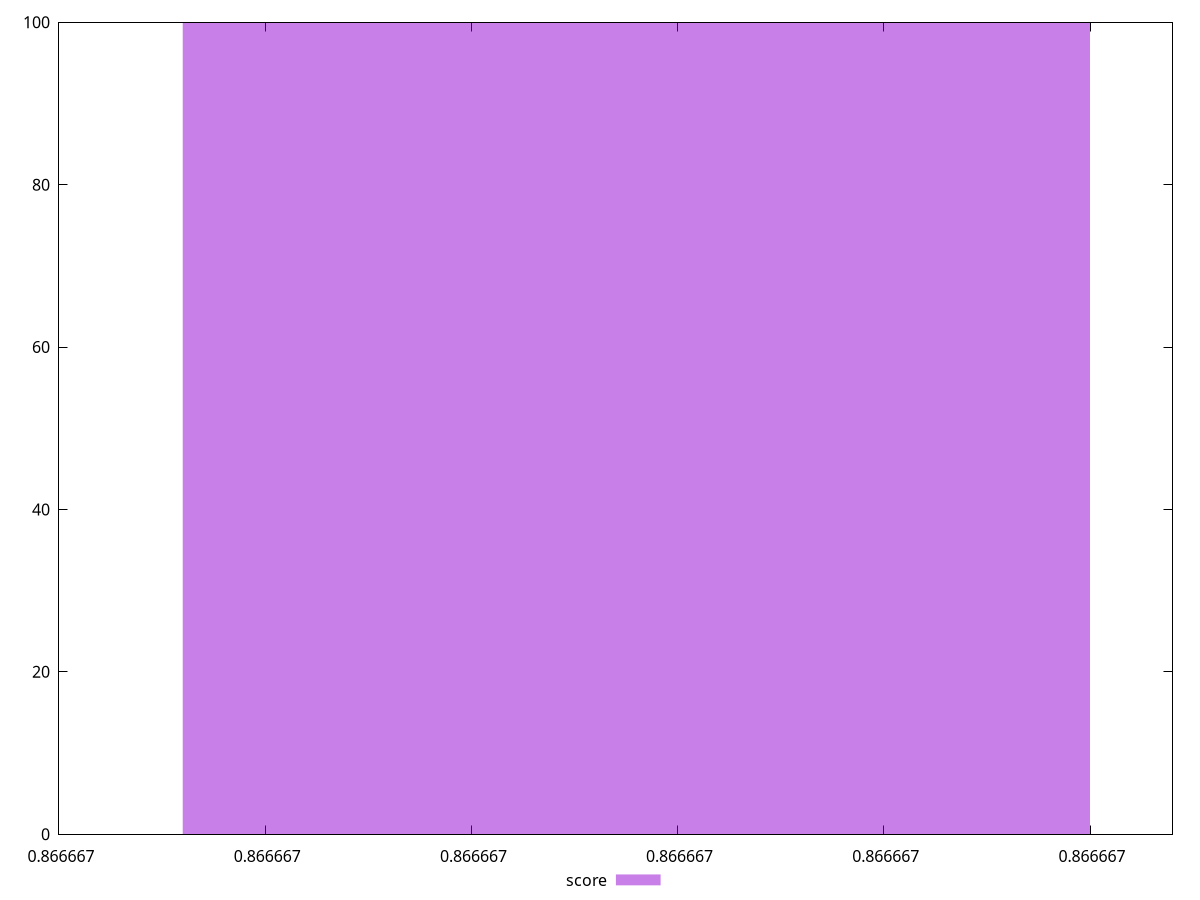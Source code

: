 reset
set terminal svg size 640, 490 enhanced background rgb 'white'
set output "reprap/uses-http2/samples/pages+cached+noexternal+nofonts+nosvg+noimg+nocss/score/histogram.svg"

$score <<EOF
0.8666666666666671 100
EOF

set key outside below
set boxwidth 2.466901558369089e-15
set yrange [0:100]
set style fill transparent solid 0.5 noborder

plot \
  $score title "score" with boxes, \


reset